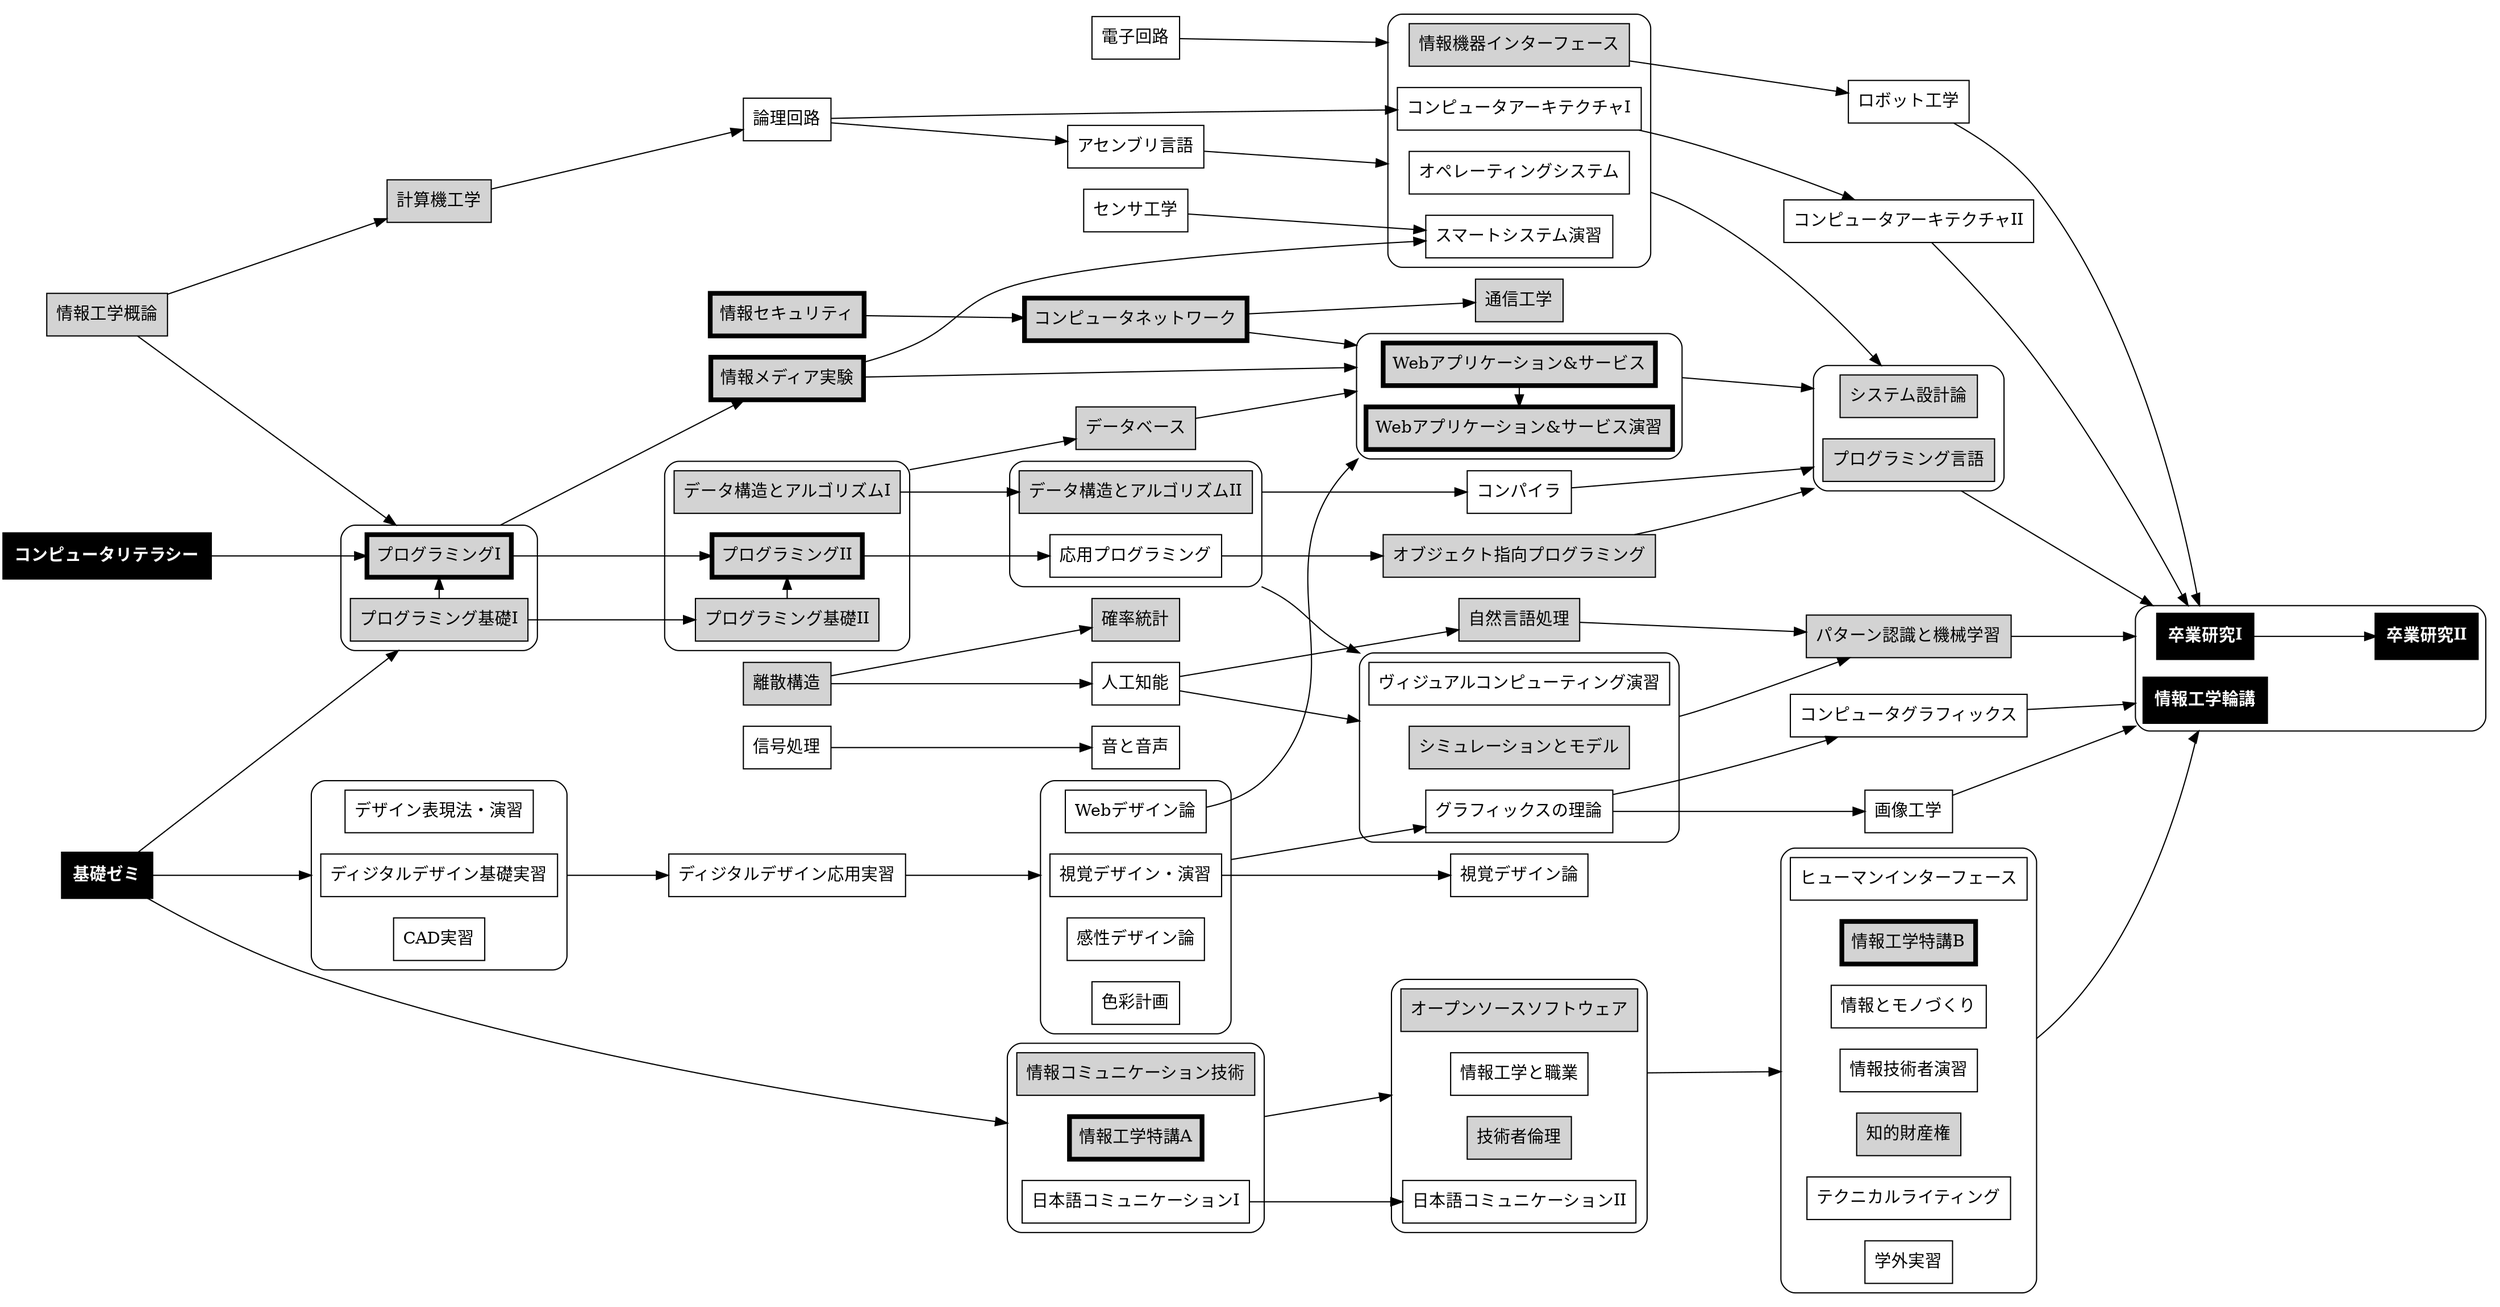 digraph G {
    compound=true;
    rankdir = LR
    ranksep = 1.3
    node [shape=box]


    {
	rank = same;
	情報工学概論
	基礎ゼミ 
	コンピュータリテラシー
    }

    計算機工学
    
    subgraph clusterP1 {
        style=rounded
	プログラミング基礎I -> プログラミングI [constraint=false];
    }

    subgraph clusterD1 {
        style=rounded
	デザイン表現法・演習
	ディジタルデザイン基礎実習
	CAD実習
    }
    
    情報工学概論 -> 計算機工学;
    情報工学概論 -> プログラミングI [lhead=clusterP1];
    コンピュータリテラシー -> プログラミングI
    基礎ゼミ -> プログラミング基礎I [lhead=clusterP1];
    基礎ゼミ ->    ディジタルデザイン基礎実習[lhead=clusterD1];
    基礎ゼミ -> 情報工学特講A [lhead=clusterC1];

    {
	rank = same
	論理回路
	情報セキュリティ
	情報メディア実験
	離散構造
	信号処理
	ディジタルデザイン応用実習
    }

    subgraph clusterP2 {
        style=rounded
	データ構造とアルゴリズムI
	プログラミング基礎II -> プログラミングII[constraint=false];
    }

    計算機工学 -> 論理回路 
    プログラミングI -> 情報メディア実験 [ltail=clusterP1]
    プログラミングI -> プログラミングII
    プログラミング基礎I -> プログラミング基礎II
    ディジタルデザイン基礎実習 -> ディジタルデザイン応用実習 [ltail=clusterD1]

    {
	rank = same
	電子回路
	センサ工学
	アセンブリ言語
	コンピュータネットワーク
	データベース
	確率統計
	人工知能
	音と音声
    }
    
    subgraph clusterP3 {
        style=rounded
	データ構造とアルゴリズムII
	応用プログラミング
    }
    
    subgraph clusterD2 {
        style=rounded
	Webデザイン論
	視覚デザイン・演習
	感性デザイン論
	色彩計画
    }

    subgraph clusterC1 {
        style=rounded
	情報コミュニケーション技術
	情報工学特講A
	日本語コミュニケーションI
    }
    
    論理回路 -> アセンブリ言語
    情報セキュリティ -> コンピュータネットワーク
    データ構造とアルゴリズムI ->   データベース[ltail=clusterP2]
    データ構造とアルゴリズムI ->   データ構造とアルゴリズムII
    プログラミングII -> 応用プログラミング	
    離散構造 -> 確率統計
    離散構造 -> 人工知能
    信号処理 -> 音と音声
    ディジタルデザイン応用実習 -> 視覚デザイン・演習 [lhead=clusterD2]

    subgraph clusterS1 {
        style=rounded
	情報機器インターフェース
	スマートシステム演習
	コンピュータアーキテクチャI
	オペレーティングシステム
    }

    {
	rank = same
	通信工学
	コンパイラ
	オブジェクト指向プログラミング
	自然言語処理
	視覚デザイン論
    }
    
    subgraph clusterW1 {
        style=rounded
   	"Webアプリケーション&サービス"-> "Webアプリケーション&サービス演習"[constraint=false];
    }
    
    subgraph clusterV1 {
        style=rounded
	ヴィジュアルコンピューティング演習
	シミュレーションとモデル
   	グラフィックスの理論
    }
    
    subgraph clusterC2 {
        style=rounded
	オープンソースソフトウェア
	情報工学と職業
	技術者倫理
	日本語コミュニケーションII
    }

    電子回路 -> 情報機器インターフェース [lhead=clusterS1]
    センサ工学 -> スマートシステム演習
    アセンブリ言語 -> オペレーティングシステム [lhead=clusterS1]
    論理回路 -> コンピュータアーキテクチャI
    コンピュータネットワーク -> 通信工学
    コンピュータネットワーク -> "Webアプリケーション&サービス" [lhead=clusterW1]
    情報メディア実験 -> スマートシステム演習
    情報メディア実験 -> "Webアプリケーション&サービス" [lhead=clusterW1]
    データベース -> "Webアプリケーション&サービス" [lhead=clusterW1]
    データ構造とアルゴリズムII -> コンパイラ [ltail=clusterP3]
    応用プログラミング -> オブジェクト指向プログラミング
    応用プログラミング -> ヴィジュアルコンピューティング演習 [ltail=clusterP3;lhead=clusterV1]
    人工知能  -> 自然言語処理
    人工知能  -> シミュレーションとモデル [lhead=clusterV1]
    Webデザイン論 -> "Webアプリケーション&サービス演習" [lhead=clusterW1]
    視覚デザイン・演習 ->  グラフィックスの理論 [ltail=clusterD2]
    視覚デザイン・演習 ->  視覚デザイン論
    情報工学特講A -> 情報工学と職業 [ltail=clusterC1;lhead=clusterC2]
    日本語コミュニケーションI -> 日本語コミュニケーションII
    
    {
	rank = same
	ロボット工学
	コンピュータアーキテクチャII
	パターン認識と機械学習
	画像工学
	コンピュータグラフィックス
    }
    
    subgraph clusterS2 {
        style=rounded
	システム設計論
	プログラミング言語
    }
    
    subgraph clusterC3 {
        style=rounded
	ヒューマンインターフェース
	情報工学特講B
	情報とモノづくり
	情報技術者演習
	知的財産権
	テクニカルライティング	
	学外実習
    }

    情報機器インターフェース -> ロボット工学
    コンピュータアーキテクチャI -> システム設計論 [style="invis"]
    コンピュータアーキテクチャI -> コンピュータアーキテクチャII
    オペレーティングシステム -> システム設計論 [ltail=clusterS1; lhead=clusterS2]
    コンパイラ -> プログラミング言語 [lhead=clusterS2]
    オブジェクト指向プログラミング -> プログラミング言語 [lhead=clusterS2]
    自然言語処理 -> パターン認識と機械学習
    "Webアプリケーション&サービス" -> システム設計論 [lhead=clusterS2;ltail=clusterW1]
    シミュレーションとモデル->パターン認識と機械学習 [ltail=clusterV1]
    情報工学と職業 -> 情報技術者演習 [ltail=clusterC2;lhead=clusterC3]
    グラフィックスの理論 -> コンピュータグラフィックス
    グラフィックスの理論 -> 画像工学

    subgraph clusterGT {
        style=rounded
  	卒業研究I -> 卒業研究II
	情報工学輪講
    }

    ロボット工学 -> 卒業研究I [lhead=clusterGT]
    コンピュータアーキテクチャII -> 卒業研究I [lhead=clusterGT]
    プログラミング言語 -> 卒業研究I [ltail=clusterS2;lhead=clusterGT]
    パターン認識と機械学習 -> 卒業研究I [lhead=clusterGT]
    コンピュータグラフィックス -> 情報工学輪講 [lhead=clusterGT]
    画像工学 -> 情報工学輪講 [lhead=clusterGT]
    情報技術者演習 -> 情報工学輪講 [ltail=clusterC3;lhead=clusterGT]

    論理回路 -> 電子回路 [style="invis"]
    アセンブリ言語 -> コンピュータアーキテクチャI [style="invis"]
    情報工学概論 -> 情報セキュリティ [style="invis"]
    離散構造 -> 情報コミュニケーション技術 [style="invis"]
    音と音声 -> シミュレーションとモデル [style="invis"]
    プログラミング基礎I -> 離散構造 [style="invis"]
    離散構造 ->応用プログラミング [style="invis"]
    離散構造 ->音と音声 [style="invis"]
    視覚デザイン論 ->画像工学 [style="invis"]

    // 必修
    基礎ゼミ,
    コンピュータリテラシー,
    情報工学輪講,
    卒業研究I,
    卒業研究II
    [style=filled,fontname=bold,fontcolor=white,fillcolor=black,penwidth=4]

    // コース指定
    プログラミングI,
    プログラミングII,
    情報メディア実験,
    "Webアプリケーション&サービス演習",
    コンピュータネットワーク,
    情報セキュリティ,
    "Webアプリケーション&サービス",
    情報工学特講A,
    情報工学特講B
    [style=filled,penwidth=4]

    オブジェクト指向プログラミング,
    データ構造とアルゴリズムII,
    プログラミング言語,
    // コースコア
    情報工学概論,
    離散構造,
    確率統計,
    プログラミング基礎I,
    プログラミング基礎II,
    データ構造とアルゴリズムI,
    システム設計論,
    オープンソースソフトウェア,
    計算機工学,
    情報機器インターフェース,
    通信工学,
    データベース,
    自然言語処理,
    シミュレーションとモデル,
    パターン認識と機械学習,
    情報コミュニケーション技術,
    技術者倫理,
    知的財産権
    [style=filled]
}
